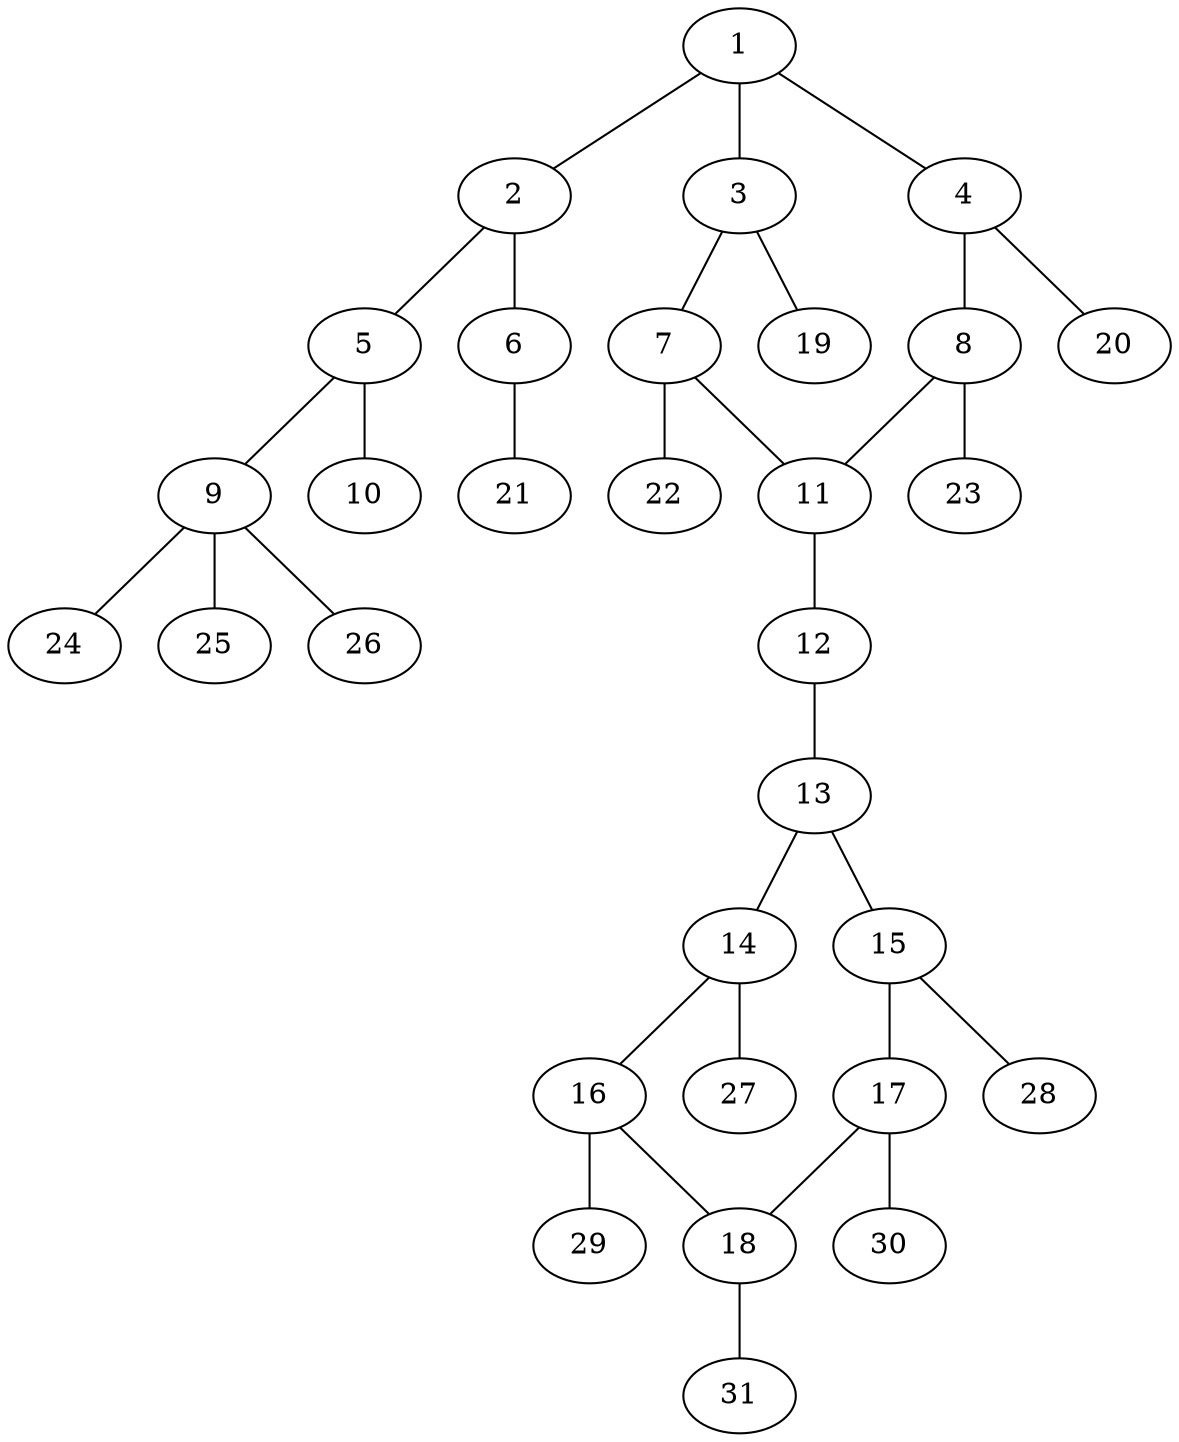 graph molecule_2345 {
	1	 [chem=C];
	2	 [chem=N];
	1 -- 2	 [valence=1];
	3	 [chem=C];
	1 -- 3	 [valence=1];
	4	 [chem=C];
	1 -- 4	 [valence=2];
	5	 [chem=C];
	2 -- 5	 [valence=1];
	6	 [chem=O];
	2 -- 6	 [valence=1];
	7	 [chem=C];
	3 -- 7	 [valence=2];
	19	 [chem=H];
	3 -- 19	 [valence=1];
	8	 [chem=C];
	4 -- 8	 [valence=1];
	20	 [chem=H];
	4 -- 20	 [valence=1];
	9	 [chem=C];
	5 -- 9	 [valence=1];
	10	 [chem=O];
	5 -- 10	 [valence=2];
	21	 [chem=H];
	6 -- 21	 [valence=1];
	11	 [chem=C];
	7 -- 11	 [valence=1];
	22	 [chem=H];
	7 -- 22	 [valence=1];
	8 -- 11	 [valence=2];
	23	 [chem=H];
	8 -- 23	 [valence=1];
	24	 [chem=H];
	9 -- 24	 [valence=1];
	25	 [chem=H];
	9 -- 25	 [valence=1];
	26	 [chem=H];
	9 -- 26	 [valence=1];
	12	 [chem=S];
	11 -- 12	 [valence=1];
	13	 [chem=C];
	12 -- 13	 [valence=1];
	14	 [chem=C];
	13 -- 14	 [valence=2];
	15	 [chem=C];
	13 -- 15	 [valence=1];
	16	 [chem=C];
	14 -- 16	 [valence=1];
	27	 [chem=H];
	14 -- 27	 [valence=1];
	17	 [chem=C];
	15 -- 17	 [valence=2];
	28	 [chem=H];
	15 -- 28	 [valence=1];
	18	 [chem=C];
	16 -- 18	 [valence=2];
	29	 [chem=H];
	16 -- 29	 [valence=1];
	17 -- 18	 [valence=1];
	30	 [chem=H];
	17 -- 30	 [valence=1];
	31	 [chem=H];
	18 -- 31	 [valence=1];
}
